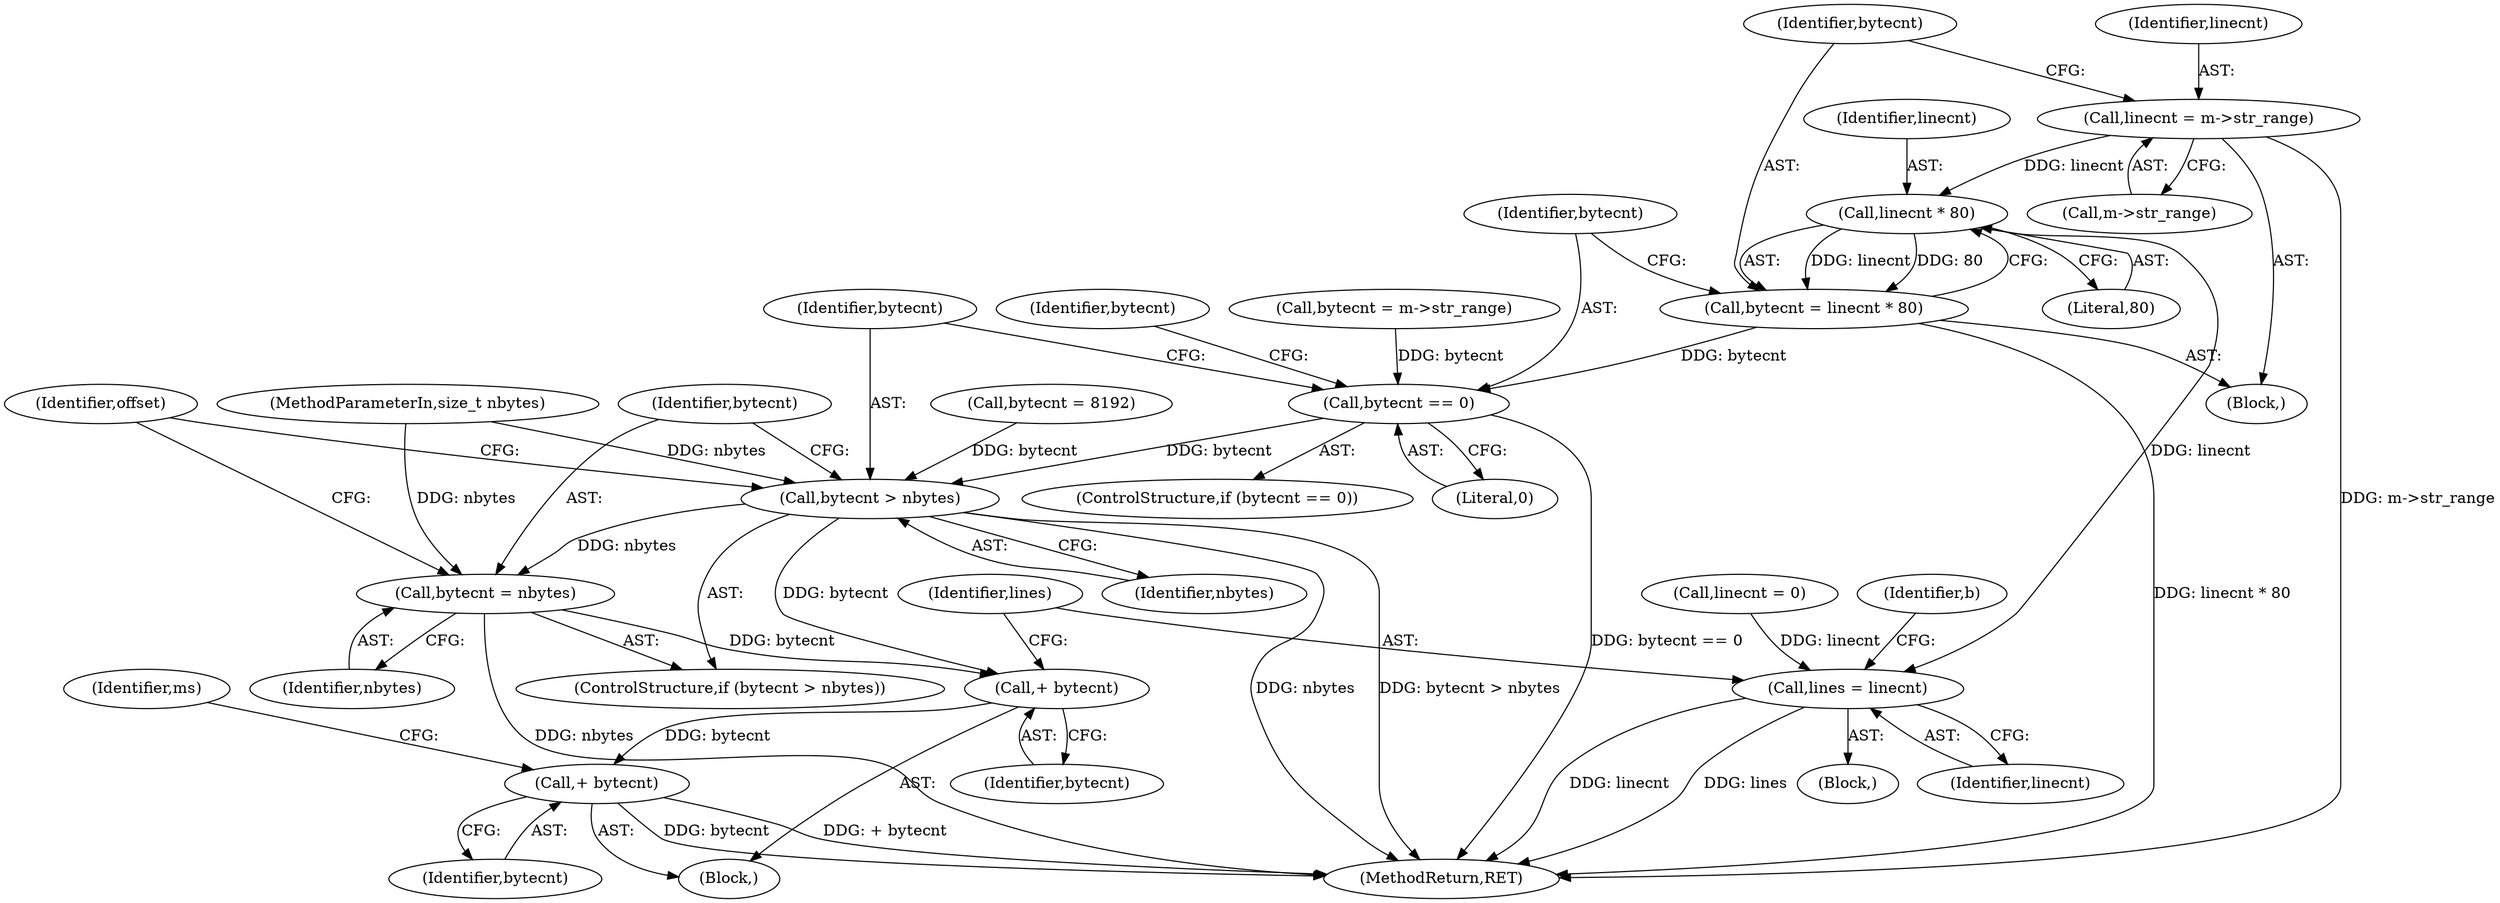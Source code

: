 digraph "0_file_4a284c89d6ef11aca34da65da7d673050a5ea320_3@pointer" {
"1000186" [label="(Call,linecnt = m->str_range)"];
"1000193" [label="(Call,linecnt * 80)"];
"1000191" [label="(Call,bytecnt = linecnt * 80)"];
"1000207" [label="(Call,bytecnt == 0)"];
"1000214" [label="(Call,bytecnt > nbytes)"];
"1000217" [label="(Call,bytecnt = nbytes)"];
"1000222" [label="(Call,+ bytecnt)"];
"1000251" [label="(Call,+ bytecnt)"];
"1000225" [label="(Call,lines = linecnt)"];
"1000201" [label="(Call,bytecnt = m->str_range)"];
"1000195" [label="(Literal,80)"];
"1000227" [label="(Identifier,linecnt)"];
"1000217" [label="(Call,bytecnt = nbytes)"];
"1000185" [label="(Block,)"];
"1000193" [label="(Call,linecnt * 80)"];
"1000208" [label="(Identifier,bytecnt)"];
"1000149" [label="(Block,)"];
"1000256" [label="(Identifier,ms)"];
"1000229" [label="(Identifier,b)"];
"1000216" [label="(Identifier,nbytes)"];
"1000211" [label="(Identifier,bytecnt)"];
"1000224" [label="(Block,)"];
"1000226" [label="(Identifier,lines)"];
"1000218" [label="(Identifier,bytecnt)"];
"1000206" [label="(ControlStructure,if (bytecnt == 0))"];
"1000225" [label="(Call,lines = linecnt)"];
"1000192" [label="(Identifier,bytecnt)"];
"1000209" [label="(Literal,0)"];
"1000187" [label="(Identifier,linecnt)"];
"1000252" [label="(Identifier,bytecnt)"];
"1000213" [label="(ControlStructure,if (bytecnt > nbytes))"];
"1000219" [label="(Identifier,nbytes)"];
"1000186" [label="(Call,linecnt = m->str_range)"];
"1000116" [label="(MethodParameterIn,size_t nbytes)"];
"1000222" [label="(Call,+ bytecnt)"];
"1000207" [label="(Call,bytecnt == 0)"];
"1000215" [label="(Identifier,bytecnt)"];
"1000221" [label="(Identifier,offset)"];
"1000198" [label="(Call,linecnt = 0)"];
"1000456" [label="(MethodReturn,RET)"];
"1000194" [label="(Identifier,linecnt)"];
"1000191" [label="(Call,bytecnt = linecnt * 80)"];
"1000223" [label="(Identifier,bytecnt)"];
"1000210" [label="(Call,bytecnt = 8192)"];
"1000214" [label="(Call,bytecnt > nbytes)"];
"1000251" [label="(Call,+ bytecnt)"];
"1000188" [label="(Call,m->str_range)"];
"1000186" -> "1000185"  [label="AST: "];
"1000186" -> "1000188"  [label="CFG: "];
"1000187" -> "1000186"  [label="AST: "];
"1000188" -> "1000186"  [label="AST: "];
"1000192" -> "1000186"  [label="CFG: "];
"1000186" -> "1000456"  [label="DDG: m->str_range"];
"1000186" -> "1000193"  [label="DDG: linecnt"];
"1000193" -> "1000191"  [label="AST: "];
"1000193" -> "1000195"  [label="CFG: "];
"1000194" -> "1000193"  [label="AST: "];
"1000195" -> "1000193"  [label="AST: "];
"1000191" -> "1000193"  [label="CFG: "];
"1000193" -> "1000191"  [label="DDG: linecnt"];
"1000193" -> "1000191"  [label="DDG: 80"];
"1000193" -> "1000225"  [label="DDG: linecnt"];
"1000191" -> "1000185"  [label="AST: "];
"1000192" -> "1000191"  [label="AST: "];
"1000208" -> "1000191"  [label="CFG: "];
"1000191" -> "1000456"  [label="DDG: linecnt * 80"];
"1000191" -> "1000207"  [label="DDG: bytecnt"];
"1000207" -> "1000206"  [label="AST: "];
"1000207" -> "1000209"  [label="CFG: "];
"1000208" -> "1000207"  [label="AST: "];
"1000209" -> "1000207"  [label="AST: "];
"1000211" -> "1000207"  [label="CFG: "];
"1000215" -> "1000207"  [label="CFG: "];
"1000207" -> "1000456"  [label="DDG: bytecnt == 0"];
"1000201" -> "1000207"  [label="DDG: bytecnt"];
"1000207" -> "1000214"  [label="DDG: bytecnt"];
"1000214" -> "1000213"  [label="AST: "];
"1000214" -> "1000216"  [label="CFG: "];
"1000215" -> "1000214"  [label="AST: "];
"1000216" -> "1000214"  [label="AST: "];
"1000218" -> "1000214"  [label="CFG: "];
"1000221" -> "1000214"  [label="CFG: "];
"1000214" -> "1000456"  [label="DDG: nbytes"];
"1000214" -> "1000456"  [label="DDG: bytecnt > nbytes"];
"1000210" -> "1000214"  [label="DDG: bytecnt"];
"1000116" -> "1000214"  [label="DDG: nbytes"];
"1000214" -> "1000217"  [label="DDG: nbytes"];
"1000214" -> "1000222"  [label="DDG: bytecnt"];
"1000217" -> "1000213"  [label="AST: "];
"1000217" -> "1000219"  [label="CFG: "];
"1000218" -> "1000217"  [label="AST: "];
"1000219" -> "1000217"  [label="AST: "];
"1000221" -> "1000217"  [label="CFG: "];
"1000217" -> "1000456"  [label="DDG: nbytes"];
"1000116" -> "1000217"  [label="DDG: nbytes"];
"1000217" -> "1000222"  [label="DDG: bytecnt"];
"1000222" -> "1000149"  [label="AST: "];
"1000222" -> "1000223"  [label="CFG: "];
"1000223" -> "1000222"  [label="AST: "];
"1000226" -> "1000222"  [label="CFG: "];
"1000222" -> "1000251"  [label="DDG: bytecnt"];
"1000251" -> "1000149"  [label="AST: "];
"1000251" -> "1000252"  [label="CFG: "];
"1000252" -> "1000251"  [label="AST: "];
"1000256" -> "1000251"  [label="CFG: "];
"1000251" -> "1000456"  [label="DDG: + bytecnt"];
"1000251" -> "1000456"  [label="DDG: bytecnt"];
"1000225" -> "1000224"  [label="AST: "];
"1000225" -> "1000227"  [label="CFG: "];
"1000226" -> "1000225"  [label="AST: "];
"1000227" -> "1000225"  [label="AST: "];
"1000229" -> "1000225"  [label="CFG: "];
"1000225" -> "1000456"  [label="DDG: linecnt"];
"1000225" -> "1000456"  [label="DDG: lines"];
"1000198" -> "1000225"  [label="DDG: linecnt"];
}
